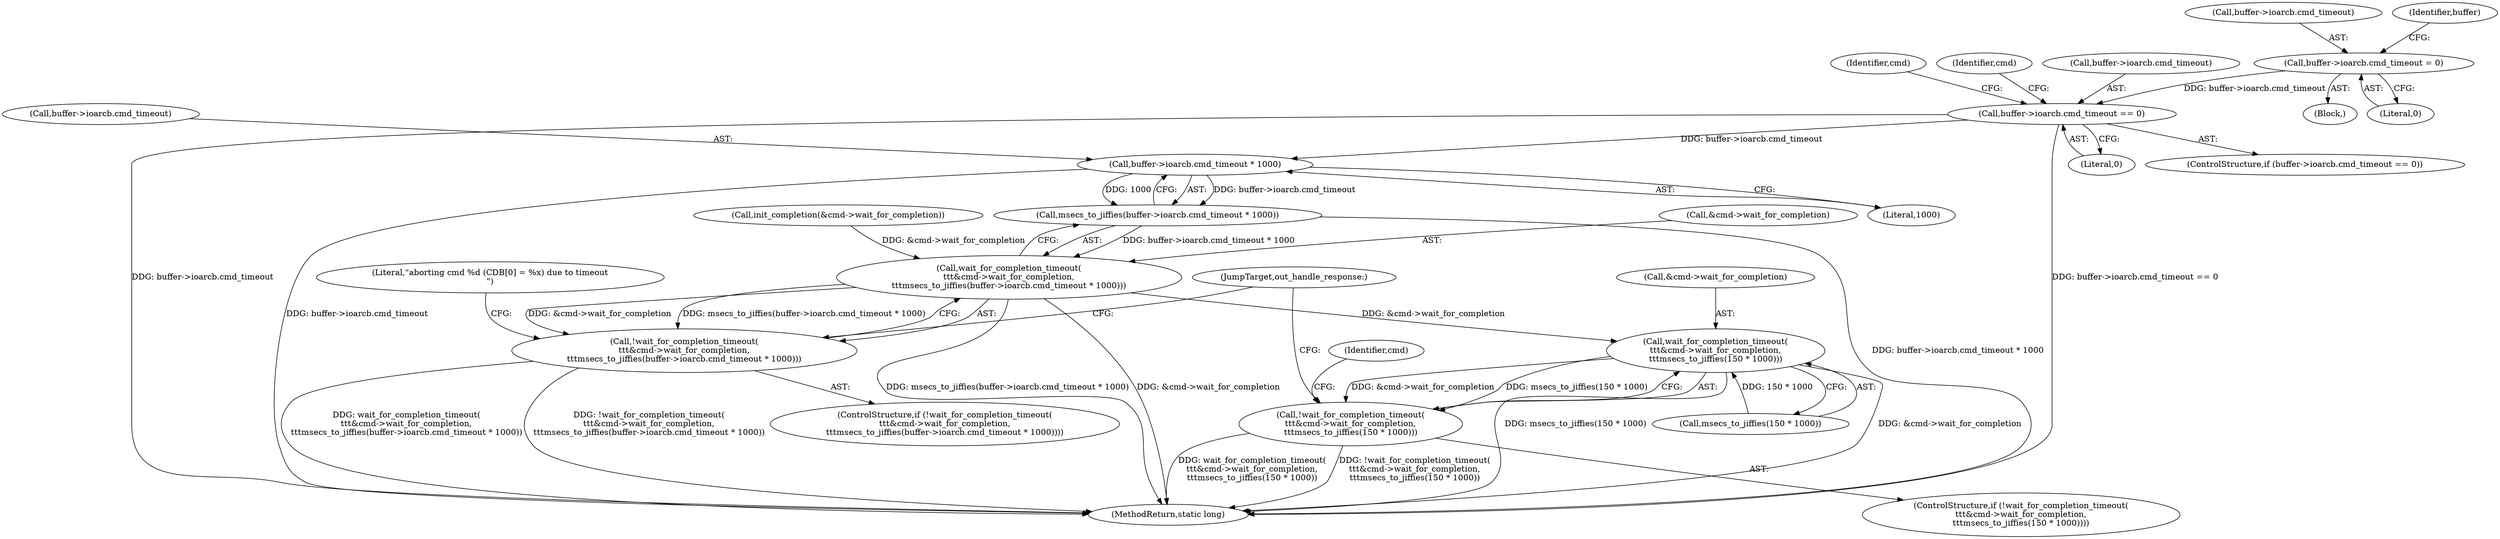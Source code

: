digraph "0_linux_b5b515445f4f5a905c5dd27e6e682868ccd6c09d@pointer" {
"1000561" [label="(Call,buffer->ioarcb.cmd_timeout = 0)"];
"1000569" [label="(Call,buffer->ioarcb.cmd_timeout == 0)"];
"1000591" [label="(Call,buffer->ioarcb.cmd_timeout * 1000)"];
"1000590" [label="(Call,msecs_to_jiffies(buffer->ioarcb.cmd_timeout * 1000))"];
"1000585" [label="(Call,wait_for_completion_timeout(\n\t\t\t&cmd->wait_for_completion,\n\t\t\tmsecs_to_jiffies(buffer->ioarcb.cmd_timeout * 1000)))"];
"1000584" [label="(Call,!wait_for_completion_timeout(\n\t\t\t&cmd->wait_for_completion,\n\t\t\tmsecs_to_jiffies(buffer->ioarcb.cmd_timeout * 1000)))"];
"1000678" [label="(Call,wait_for_completion_timeout(\n\t\t\t&cmd->wait_for_completion,\n\t\t\tmsecs_to_jiffies(150 * 1000)))"];
"1000677" [label="(Call,!wait_for_completion_timeout(\n\t\t\t&cmd->wait_for_completion,\n\t\t\tmsecs_to_jiffies(150 * 1000)))"];
"1000678" [label="(Call,wait_for_completion_timeout(\n\t\t\t&cmd->wait_for_completion,\n\t\t\tmsecs_to_jiffies(150 * 1000)))"];
"1000567" [label="(Literal,0)"];
"1000590" [label="(Call,msecs_to_jiffies(buffer->ioarcb.cmd_timeout * 1000))"];
"1000506" [label="(Call,init_completion(&cmd->wait_for_completion))"];
"1000696" [label="(JumpTarget,out_handle_response:)"];
"1000583" [label="(ControlStructure,if (!wait_for_completion_timeout(\n\t\t\t&cmd->wait_for_completion,\n\t\t\tmsecs_to_jiffies(buffer->ioarcb.cmd_timeout * 1000))))"];
"1000592" [label="(Call,buffer->ioarcb.cmd_timeout)"];
"1000562" [label="(Call,buffer->ioarcb.cmd_timeout)"];
"1000597" [label="(Literal,1000)"];
"1000586" [label="(Call,&cmd->wait_for_completion)"];
"1000683" [label="(Call,msecs_to_jiffies(150 * 1000))"];
"1000600" [label="(Literal,\"aborting cmd %d (CDB[0] = %x) due to timeout\n\")"];
"1000755" [label="(MethodReturn,static long)"];
"1000580" [label="(Identifier,cmd)"];
"1000584" [label="(Call,!wait_for_completion_timeout(\n\t\t\t&cmd->wait_for_completion,\n\t\t\tmsecs_to_jiffies(buffer->ioarcb.cmd_timeout * 1000)))"];
"1000591" [label="(Call,buffer->ioarcb.cmd_timeout * 1000)"];
"1000676" [label="(ControlStructure,if (!wait_for_completion_timeout(\n\t\t\t&cmd->wait_for_completion,\n\t\t\tmsecs_to_jiffies(150 * 1000))))"];
"1000588" [label="(Identifier,cmd)"];
"1000690" [label="(Identifier,cmd)"];
"1000572" [label="(Identifier,buffer)"];
"1000561" [label="(Call,buffer->ioarcb.cmd_timeout = 0)"];
"1000570" [label="(Call,buffer->ioarcb.cmd_timeout)"];
"1000575" [label="(Literal,0)"];
"1000679" [label="(Call,&cmd->wait_for_completion)"];
"1000569" [label="(Call,buffer->ioarcb.cmd_timeout == 0)"];
"1000585" [label="(Call,wait_for_completion_timeout(\n\t\t\t&cmd->wait_for_completion,\n\t\t\tmsecs_to_jiffies(buffer->ioarcb.cmd_timeout * 1000)))"];
"1000677" [label="(Call,!wait_for_completion_timeout(\n\t\t\t&cmd->wait_for_completion,\n\t\t\tmsecs_to_jiffies(150 * 1000)))"];
"1000118" [label="(Block,)"];
"1000568" [label="(ControlStructure,if (buffer->ioarcb.cmd_timeout == 0))"];
"1000561" -> "1000118"  [label="AST: "];
"1000561" -> "1000567"  [label="CFG: "];
"1000562" -> "1000561"  [label="AST: "];
"1000567" -> "1000561"  [label="AST: "];
"1000572" -> "1000561"  [label="CFG: "];
"1000561" -> "1000569"  [label="DDG: buffer->ioarcb.cmd_timeout"];
"1000569" -> "1000568"  [label="AST: "];
"1000569" -> "1000575"  [label="CFG: "];
"1000570" -> "1000569"  [label="AST: "];
"1000575" -> "1000569"  [label="AST: "];
"1000580" -> "1000569"  [label="CFG: "];
"1000588" -> "1000569"  [label="CFG: "];
"1000569" -> "1000755"  [label="DDG: buffer->ioarcb.cmd_timeout == 0"];
"1000569" -> "1000755"  [label="DDG: buffer->ioarcb.cmd_timeout"];
"1000569" -> "1000591"  [label="DDG: buffer->ioarcb.cmd_timeout"];
"1000591" -> "1000590"  [label="AST: "];
"1000591" -> "1000597"  [label="CFG: "];
"1000592" -> "1000591"  [label="AST: "];
"1000597" -> "1000591"  [label="AST: "];
"1000590" -> "1000591"  [label="CFG: "];
"1000591" -> "1000755"  [label="DDG: buffer->ioarcb.cmd_timeout"];
"1000591" -> "1000590"  [label="DDG: buffer->ioarcb.cmd_timeout"];
"1000591" -> "1000590"  [label="DDG: 1000"];
"1000590" -> "1000585"  [label="AST: "];
"1000585" -> "1000590"  [label="CFG: "];
"1000590" -> "1000755"  [label="DDG: buffer->ioarcb.cmd_timeout * 1000"];
"1000590" -> "1000585"  [label="DDG: buffer->ioarcb.cmd_timeout * 1000"];
"1000585" -> "1000584"  [label="AST: "];
"1000586" -> "1000585"  [label="AST: "];
"1000584" -> "1000585"  [label="CFG: "];
"1000585" -> "1000755"  [label="DDG: msecs_to_jiffies(buffer->ioarcb.cmd_timeout * 1000)"];
"1000585" -> "1000755"  [label="DDG: &cmd->wait_for_completion"];
"1000585" -> "1000584"  [label="DDG: &cmd->wait_for_completion"];
"1000585" -> "1000584"  [label="DDG: msecs_to_jiffies(buffer->ioarcb.cmd_timeout * 1000)"];
"1000506" -> "1000585"  [label="DDG: &cmd->wait_for_completion"];
"1000585" -> "1000678"  [label="DDG: &cmd->wait_for_completion"];
"1000584" -> "1000583"  [label="AST: "];
"1000600" -> "1000584"  [label="CFG: "];
"1000696" -> "1000584"  [label="CFG: "];
"1000584" -> "1000755"  [label="DDG: !wait_for_completion_timeout(\n\t\t\t&cmd->wait_for_completion,\n\t\t\tmsecs_to_jiffies(buffer->ioarcb.cmd_timeout * 1000))"];
"1000584" -> "1000755"  [label="DDG: wait_for_completion_timeout(\n\t\t\t&cmd->wait_for_completion,\n\t\t\tmsecs_to_jiffies(buffer->ioarcb.cmd_timeout * 1000))"];
"1000678" -> "1000677"  [label="AST: "];
"1000678" -> "1000683"  [label="CFG: "];
"1000679" -> "1000678"  [label="AST: "];
"1000683" -> "1000678"  [label="AST: "];
"1000677" -> "1000678"  [label="CFG: "];
"1000678" -> "1000755"  [label="DDG: msecs_to_jiffies(150 * 1000)"];
"1000678" -> "1000755"  [label="DDG: &cmd->wait_for_completion"];
"1000678" -> "1000677"  [label="DDG: &cmd->wait_for_completion"];
"1000678" -> "1000677"  [label="DDG: msecs_to_jiffies(150 * 1000)"];
"1000683" -> "1000678"  [label="DDG: 150 * 1000"];
"1000677" -> "1000676"  [label="AST: "];
"1000690" -> "1000677"  [label="CFG: "];
"1000696" -> "1000677"  [label="CFG: "];
"1000677" -> "1000755"  [label="DDG: wait_for_completion_timeout(\n\t\t\t&cmd->wait_for_completion,\n\t\t\tmsecs_to_jiffies(150 * 1000))"];
"1000677" -> "1000755"  [label="DDG: !wait_for_completion_timeout(\n\t\t\t&cmd->wait_for_completion,\n\t\t\tmsecs_to_jiffies(150 * 1000))"];
}
